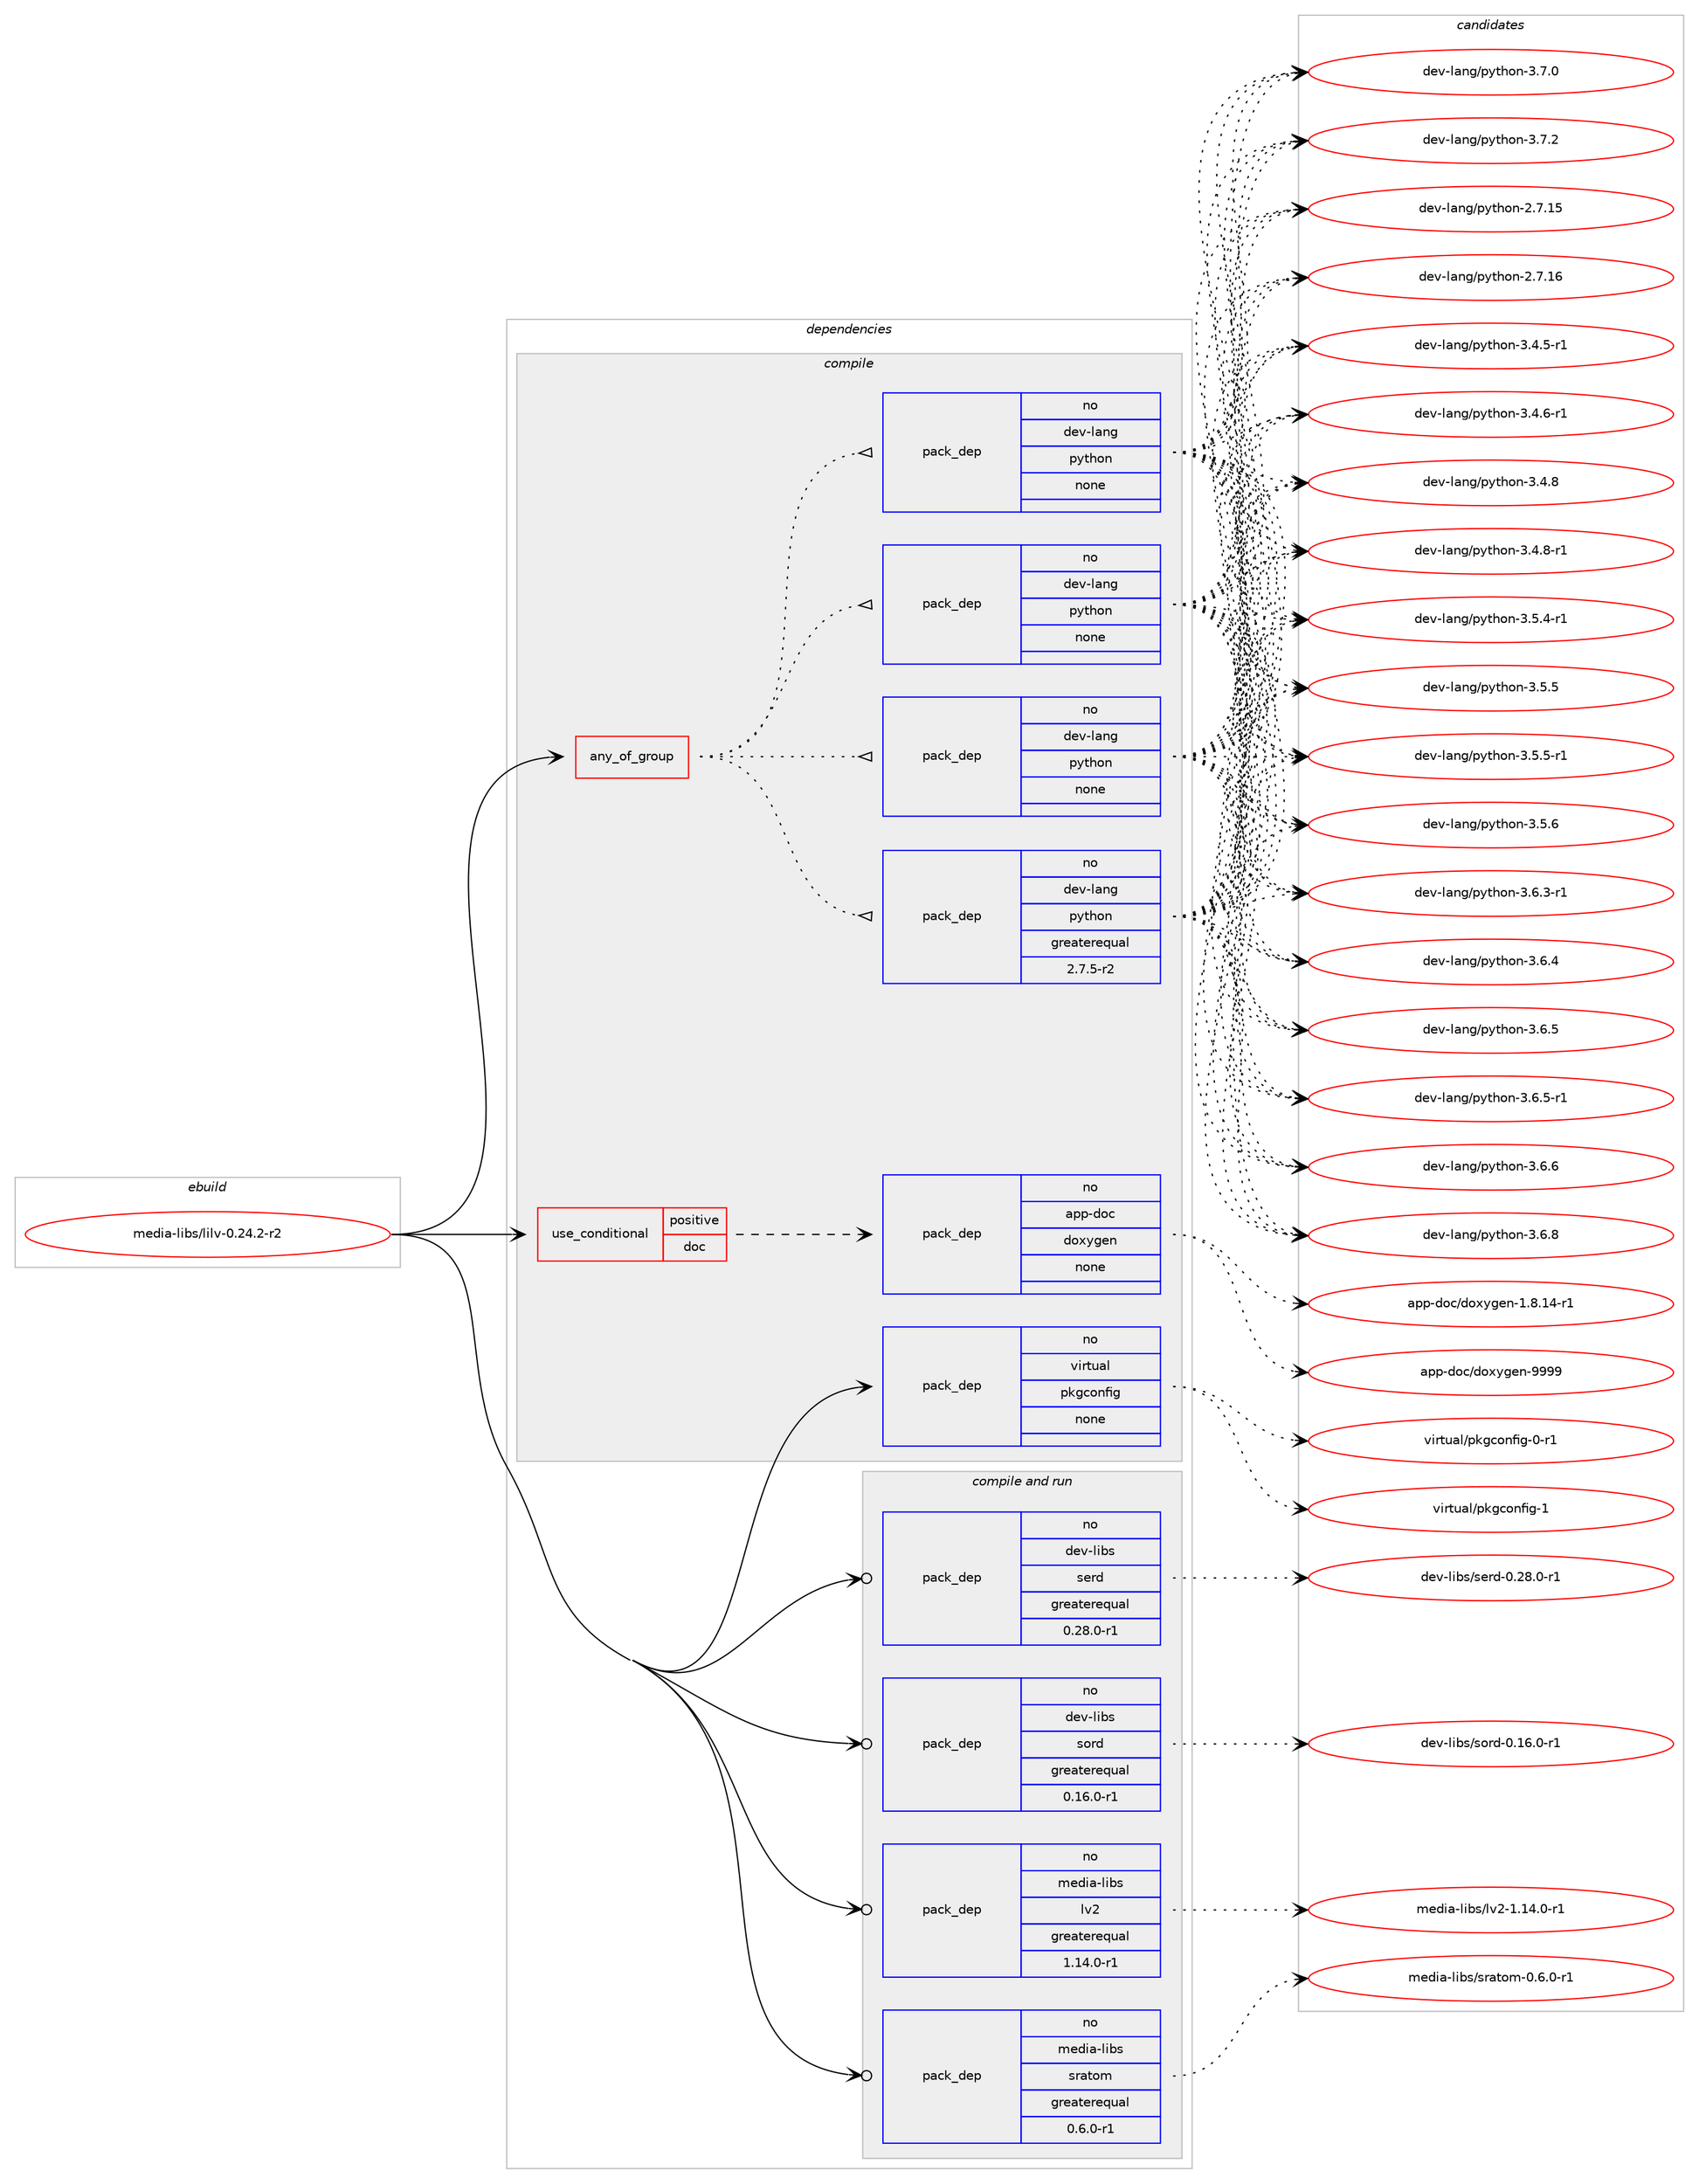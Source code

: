 digraph prolog {

# *************
# Graph options
# *************

newrank=true;
concentrate=true;
compound=true;
graph [rankdir=LR,fontname=Helvetica,fontsize=10,ranksep=1.5];#, ranksep=2.5, nodesep=0.2];
edge  [arrowhead=vee];
node  [fontname=Helvetica,fontsize=10];

# **********
# The ebuild
# **********

subgraph cluster_leftcol {
color=gray;
rank=same;
label=<<i>ebuild</i>>;
id [label="media-libs/lilv-0.24.2-r2", color=red, width=4, href="../media-libs/lilv-0.24.2-r2.svg"];
}

# ****************
# The dependencies
# ****************

subgraph cluster_midcol {
color=gray;
label=<<i>dependencies</i>>;
subgraph cluster_compile {
fillcolor="#eeeeee";
style=filled;
label=<<i>compile</i>>;
subgraph any25164 {
dependency1614576 [label=<<TABLE BORDER="0" CELLBORDER="1" CELLSPACING="0" CELLPADDING="4"><TR><TD CELLPADDING="10">any_of_group</TD></TR></TABLE>>, shape=none, color=red];subgraph pack1153888 {
dependency1614577 [label=<<TABLE BORDER="0" CELLBORDER="1" CELLSPACING="0" CELLPADDING="4" WIDTH="220"><TR><TD ROWSPAN="6" CELLPADDING="30">pack_dep</TD></TR><TR><TD WIDTH="110">no</TD></TR><TR><TD>dev-lang</TD></TR><TR><TD>python</TD></TR><TR><TD>none</TD></TR><TR><TD></TD></TR></TABLE>>, shape=none, color=blue];
}
dependency1614576:e -> dependency1614577:w [weight=20,style="dotted",arrowhead="oinv"];
subgraph pack1153889 {
dependency1614578 [label=<<TABLE BORDER="0" CELLBORDER="1" CELLSPACING="0" CELLPADDING="4" WIDTH="220"><TR><TD ROWSPAN="6" CELLPADDING="30">pack_dep</TD></TR><TR><TD WIDTH="110">no</TD></TR><TR><TD>dev-lang</TD></TR><TR><TD>python</TD></TR><TR><TD>none</TD></TR><TR><TD></TD></TR></TABLE>>, shape=none, color=blue];
}
dependency1614576:e -> dependency1614578:w [weight=20,style="dotted",arrowhead="oinv"];
subgraph pack1153890 {
dependency1614579 [label=<<TABLE BORDER="0" CELLBORDER="1" CELLSPACING="0" CELLPADDING="4" WIDTH="220"><TR><TD ROWSPAN="6" CELLPADDING="30">pack_dep</TD></TR><TR><TD WIDTH="110">no</TD></TR><TR><TD>dev-lang</TD></TR><TR><TD>python</TD></TR><TR><TD>none</TD></TR><TR><TD></TD></TR></TABLE>>, shape=none, color=blue];
}
dependency1614576:e -> dependency1614579:w [weight=20,style="dotted",arrowhead="oinv"];
subgraph pack1153891 {
dependency1614580 [label=<<TABLE BORDER="0" CELLBORDER="1" CELLSPACING="0" CELLPADDING="4" WIDTH="220"><TR><TD ROWSPAN="6" CELLPADDING="30">pack_dep</TD></TR><TR><TD WIDTH="110">no</TD></TR><TR><TD>dev-lang</TD></TR><TR><TD>python</TD></TR><TR><TD>greaterequal</TD></TR><TR><TD>2.7.5-r2</TD></TR></TABLE>>, shape=none, color=blue];
}
dependency1614576:e -> dependency1614580:w [weight=20,style="dotted",arrowhead="oinv"];
}
id:e -> dependency1614576:w [weight=20,style="solid",arrowhead="vee"];
subgraph cond434821 {
dependency1614581 [label=<<TABLE BORDER="0" CELLBORDER="1" CELLSPACING="0" CELLPADDING="4"><TR><TD ROWSPAN="3" CELLPADDING="10">use_conditional</TD></TR><TR><TD>positive</TD></TR><TR><TD>doc</TD></TR></TABLE>>, shape=none, color=red];
subgraph pack1153892 {
dependency1614582 [label=<<TABLE BORDER="0" CELLBORDER="1" CELLSPACING="0" CELLPADDING="4" WIDTH="220"><TR><TD ROWSPAN="6" CELLPADDING="30">pack_dep</TD></TR><TR><TD WIDTH="110">no</TD></TR><TR><TD>app-doc</TD></TR><TR><TD>doxygen</TD></TR><TR><TD>none</TD></TR><TR><TD></TD></TR></TABLE>>, shape=none, color=blue];
}
dependency1614581:e -> dependency1614582:w [weight=20,style="dashed",arrowhead="vee"];
}
id:e -> dependency1614581:w [weight=20,style="solid",arrowhead="vee"];
subgraph pack1153893 {
dependency1614583 [label=<<TABLE BORDER="0" CELLBORDER="1" CELLSPACING="0" CELLPADDING="4" WIDTH="220"><TR><TD ROWSPAN="6" CELLPADDING="30">pack_dep</TD></TR><TR><TD WIDTH="110">no</TD></TR><TR><TD>virtual</TD></TR><TR><TD>pkgconfig</TD></TR><TR><TD>none</TD></TR><TR><TD></TD></TR></TABLE>>, shape=none, color=blue];
}
id:e -> dependency1614583:w [weight=20,style="solid",arrowhead="vee"];
}
subgraph cluster_compileandrun {
fillcolor="#eeeeee";
style=filled;
label=<<i>compile and run</i>>;
subgraph pack1153894 {
dependency1614584 [label=<<TABLE BORDER="0" CELLBORDER="1" CELLSPACING="0" CELLPADDING="4" WIDTH="220"><TR><TD ROWSPAN="6" CELLPADDING="30">pack_dep</TD></TR><TR><TD WIDTH="110">no</TD></TR><TR><TD>dev-libs</TD></TR><TR><TD>serd</TD></TR><TR><TD>greaterequal</TD></TR><TR><TD>0.28.0-r1</TD></TR></TABLE>>, shape=none, color=blue];
}
id:e -> dependency1614584:w [weight=20,style="solid",arrowhead="odotvee"];
subgraph pack1153895 {
dependency1614585 [label=<<TABLE BORDER="0" CELLBORDER="1" CELLSPACING="0" CELLPADDING="4" WIDTH="220"><TR><TD ROWSPAN="6" CELLPADDING="30">pack_dep</TD></TR><TR><TD WIDTH="110">no</TD></TR><TR><TD>dev-libs</TD></TR><TR><TD>sord</TD></TR><TR><TD>greaterequal</TD></TR><TR><TD>0.16.0-r1</TD></TR></TABLE>>, shape=none, color=blue];
}
id:e -> dependency1614585:w [weight=20,style="solid",arrowhead="odotvee"];
subgraph pack1153896 {
dependency1614586 [label=<<TABLE BORDER="0" CELLBORDER="1" CELLSPACING="0" CELLPADDING="4" WIDTH="220"><TR><TD ROWSPAN="6" CELLPADDING="30">pack_dep</TD></TR><TR><TD WIDTH="110">no</TD></TR><TR><TD>media-libs</TD></TR><TR><TD>lv2</TD></TR><TR><TD>greaterequal</TD></TR><TR><TD>1.14.0-r1</TD></TR></TABLE>>, shape=none, color=blue];
}
id:e -> dependency1614586:w [weight=20,style="solid",arrowhead="odotvee"];
subgraph pack1153897 {
dependency1614587 [label=<<TABLE BORDER="0" CELLBORDER="1" CELLSPACING="0" CELLPADDING="4" WIDTH="220"><TR><TD ROWSPAN="6" CELLPADDING="30">pack_dep</TD></TR><TR><TD WIDTH="110">no</TD></TR><TR><TD>media-libs</TD></TR><TR><TD>sratom</TD></TR><TR><TD>greaterequal</TD></TR><TR><TD>0.6.0-r1</TD></TR></TABLE>>, shape=none, color=blue];
}
id:e -> dependency1614587:w [weight=20,style="solid",arrowhead="odotvee"];
}
subgraph cluster_run {
fillcolor="#eeeeee";
style=filled;
label=<<i>run</i>>;
}
}

# **************
# The candidates
# **************

subgraph cluster_choices {
rank=same;
color=gray;
label=<<i>candidates</i>>;

subgraph choice1153888 {
color=black;
nodesep=1;
choice10010111845108971101034711212111610411111045504655464953 [label="dev-lang/python-2.7.15", color=red, width=4,href="../dev-lang/python-2.7.15.svg"];
choice10010111845108971101034711212111610411111045504655464954 [label="dev-lang/python-2.7.16", color=red, width=4,href="../dev-lang/python-2.7.16.svg"];
choice1001011184510897110103471121211161041111104551465246534511449 [label="dev-lang/python-3.4.5-r1", color=red, width=4,href="../dev-lang/python-3.4.5-r1.svg"];
choice1001011184510897110103471121211161041111104551465246544511449 [label="dev-lang/python-3.4.6-r1", color=red, width=4,href="../dev-lang/python-3.4.6-r1.svg"];
choice100101118451089711010347112121116104111110455146524656 [label="dev-lang/python-3.4.8", color=red, width=4,href="../dev-lang/python-3.4.8.svg"];
choice1001011184510897110103471121211161041111104551465246564511449 [label="dev-lang/python-3.4.8-r1", color=red, width=4,href="../dev-lang/python-3.4.8-r1.svg"];
choice1001011184510897110103471121211161041111104551465346524511449 [label="dev-lang/python-3.5.4-r1", color=red, width=4,href="../dev-lang/python-3.5.4-r1.svg"];
choice100101118451089711010347112121116104111110455146534653 [label="dev-lang/python-3.5.5", color=red, width=4,href="../dev-lang/python-3.5.5.svg"];
choice1001011184510897110103471121211161041111104551465346534511449 [label="dev-lang/python-3.5.5-r1", color=red, width=4,href="../dev-lang/python-3.5.5-r1.svg"];
choice100101118451089711010347112121116104111110455146534654 [label="dev-lang/python-3.5.6", color=red, width=4,href="../dev-lang/python-3.5.6.svg"];
choice1001011184510897110103471121211161041111104551465446514511449 [label="dev-lang/python-3.6.3-r1", color=red, width=4,href="../dev-lang/python-3.6.3-r1.svg"];
choice100101118451089711010347112121116104111110455146544652 [label="dev-lang/python-3.6.4", color=red, width=4,href="../dev-lang/python-3.6.4.svg"];
choice100101118451089711010347112121116104111110455146544653 [label="dev-lang/python-3.6.5", color=red, width=4,href="../dev-lang/python-3.6.5.svg"];
choice1001011184510897110103471121211161041111104551465446534511449 [label="dev-lang/python-3.6.5-r1", color=red, width=4,href="../dev-lang/python-3.6.5-r1.svg"];
choice100101118451089711010347112121116104111110455146544654 [label="dev-lang/python-3.6.6", color=red, width=4,href="../dev-lang/python-3.6.6.svg"];
choice100101118451089711010347112121116104111110455146544656 [label="dev-lang/python-3.6.8", color=red, width=4,href="../dev-lang/python-3.6.8.svg"];
choice100101118451089711010347112121116104111110455146554648 [label="dev-lang/python-3.7.0", color=red, width=4,href="../dev-lang/python-3.7.0.svg"];
choice100101118451089711010347112121116104111110455146554650 [label="dev-lang/python-3.7.2", color=red, width=4,href="../dev-lang/python-3.7.2.svg"];
dependency1614577:e -> choice10010111845108971101034711212111610411111045504655464953:w [style=dotted,weight="100"];
dependency1614577:e -> choice10010111845108971101034711212111610411111045504655464954:w [style=dotted,weight="100"];
dependency1614577:e -> choice1001011184510897110103471121211161041111104551465246534511449:w [style=dotted,weight="100"];
dependency1614577:e -> choice1001011184510897110103471121211161041111104551465246544511449:w [style=dotted,weight="100"];
dependency1614577:e -> choice100101118451089711010347112121116104111110455146524656:w [style=dotted,weight="100"];
dependency1614577:e -> choice1001011184510897110103471121211161041111104551465246564511449:w [style=dotted,weight="100"];
dependency1614577:e -> choice1001011184510897110103471121211161041111104551465346524511449:w [style=dotted,weight="100"];
dependency1614577:e -> choice100101118451089711010347112121116104111110455146534653:w [style=dotted,weight="100"];
dependency1614577:e -> choice1001011184510897110103471121211161041111104551465346534511449:w [style=dotted,weight="100"];
dependency1614577:e -> choice100101118451089711010347112121116104111110455146534654:w [style=dotted,weight="100"];
dependency1614577:e -> choice1001011184510897110103471121211161041111104551465446514511449:w [style=dotted,weight="100"];
dependency1614577:e -> choice100101118451089711010347112121116104111110455146544652:w [style=dotted,weight="100"];
dependency1614577:e -> choice100101118451089711010347112121116104111110455146544653:w [style=dotted,weight="100"];
dependency1614577:e -> choice1001011184510897110103471121211161041111104551465446534511449:w [style=dotted,weight="100"];
dependency1614577:e -> choice100101118451089711010347112121116104111110455146544654:w [style=dotted,weight="100"];
dependency1614577:e -> choice100101118451089711010347112121116104111110455146544656:w [style=dotted,weight="100"];
dependency1614577:e -> choice100101118451089711010347112121116104111110455146554648:w [style=dotted,weight="100"];
dependency1614577:e -> choice100101118451089711010347112121116104111110455146554650:w [style=dotted,weight="100"];
}
subgraph choice1153889 {
color=black;
nodesep=1;
choice10010111845108971101034711212111610411111045504655464953 [label="dev-lang/python-2.7.15", color=red, width=4,href="../dev-lang/python-2.7.15.svg"];
choice10010111845108971101034711212111610411111045504655464954 [label="dev-lang/python-2.7.16", color=red, width=4,href="../dev-lang/python-2.7.16.svg"];
choice1001011184510897110103471121211161041111104551465246534511449 [label="dev-lang/python-3.4.5-r1", color=red, width=4,href="../dev-lang/python-3.4.5-r1.svg"];
choice1001011184510897110103471121211161041111104551465246544511449 [label="dev-lang/python-3.4.6-r1", color=red, width=4,href="../dev-lang/python-3.4.6-r1.svg"];
choice100101118451089711010347112121116104111110455146524656 [label="dev-lang/python-3.4.8", color=red, width=4,href="../dev-lang/python-3.4.8.svg"];
choice1001011184510897110103471121211161041111104551465246564511449 [label="dev-lang/python-3.4.8-r1", color=red, width=4,href="../dev-lang/python-3.4.8-r1.svg"];
choice1001011184510897110103471121211161041111104551465346524511449 [label="dev-lang/python-3.5.4-r1", color=red, width=4,href="../dev-lang/python-3.5.4-r1.svg"];
choice100101118451089711010347112121116104111110455146534653 [label="dev-lang/python-3.5.5", color=red, width=4,href="../dev-lang/python-3.5.5.svg"];
choice1001011184510897110103471121211161041111104551465346534511449 [label="dev-lang/python-3.5.5-r1", color=red, width=4,href="../dev-lang/python-3.5.5-r1.svg"];
choice100101118451089711010347112121116104111110455146534654 [label="dev-lang/python-3.5.6", color=red, width=4,href="../dev-lang/python-3.5.6.svg"];
choice1001011184510897110103471121211161041111104551465446514511449 [label="dev-lang/python-3.6.3-r1", color=red, width=4,href="../dev-lang/python-3.6.3-r1.svg"];
choice100101118451089711010347112121116104111110455146544652 [label="dev-lang/python-3.6.4", color=red, width=4,href="../dev-lang/python-3.6.4.svg"];
choice100101118451089711010347112121116104111110455146544653 [label="dev-lang/python-3.6.5", color=red, width=4,href="../dev-lang/python-3.6.5.svg"];
choice1001011184510897110103471121211161041111104551465446534511449 [label="dev-lang/python-3.6.5-r1", color=red, width=4,href="../dev-lang/python-3.6.5-r1.svg"];
choice100101118451089711010347112121116104111110455146544654 [label="dev-lang/python-3.6.6", color=red, width=4,href="../dev-lang/python-3.6.6.svg"];
choice100101118451089711010347112121116104111110455146544656 [label="dev-lang/python-3.6.8", color=red, width=4,href="../dev-lang/python-3.6.8.svg"];
choice100101118451089711010347112121116104111110455146554648 [label="dev-lang/python-3.7.0", color=red, width=4,href="../dev-lang/python-3.7.0.svg"];
choice100101118451089711010347112121116104111110455146554650 [label="dev-lang/python-3.7.2", color=red, width=4,href="../dev-lang/python-3.7.2.svg"];
dependency1614578:e -> choice10010111845108971101034711212111610411111045504655464953:w [style=dotted,weight="100"];
dependency1614578:e -> choice10010111845108971101034711212111610411111045504655464954:w [style=dotted,weight="100"];
dependency1614578:e -> choice1001011184510897110103471121211161041111104551465246534511449:w [style=dotted,weight="100"];
dependency1614578:e -> choice1001011184510897110103471121211161041111104551465246544511449:w [style=dotted,weight="100"];
dependency1614578:e -> choice100101118451089711010347112121116104111110455146524656:w [style=dotted,weight="100"];
dependency1614578:e -> choice1001011184510897110103471121211161041111104551465246564511449:w [style=dotted,weight="100"];
dependency1614578:e -> choice1001011184510897110103471121211161041111104551465346524511449:w [style=dotted,weight="100"];
dependency1614578:e -> choice100101118451089711010347112121116104111110455146534653:w [style=dotted,weight="100"];
dependency1614578:e -> choice1001011184510897110103471121211161041111104551465346534511449:w [style=dotted,weight="100"];
dependency1614578:e -> choice100101118451089711010347112121116104111110455146534654:w [style=dotted,weight="100"];
dependency1614578:e -> choice1001011184510897110103471121211161041111104551465446514511449:w [style=dotted,weight="100"];
dependency1614578:e -> choice100101118451089711010347112121116104111110455146544652:w [style=dotted,weight="100"];
dependency1614578:e -> choice100101118451089711010347112121116104111110455146544653:w [style=dotted,weight="100"];
dependency1614578:e -> choice1001011184510897110103471121211161041111104551465446534511449:w [style=dotted,weight="100"];
dependency1614578:e -> choice100101118451089711010347112121116104111110455146544654:w [style=dotted,weight="100"];
dependency1614578:e -> choice100101118451089711010347112121116104111110455146544656:w [style=dotted,weight="100"];
dependency1614578:e -> choice100101118451089711010347112121116104111110455146554648:w [style=dotted,weight="100"];
dependency1614578:e -> choice100101118451089711010347112121116104111110455146554650:w [style=dotted,weight="100"];
}
subgraph choice1153890 {
color=black;
nodesep=1;
choice10010111845108971101034711212111610411111045504655464953 [label="dev-lang/python-2.7.15", color=red, width=4,href="../dev-lang/python-2.7.15.svg"];
choice10010111845108971101034711212111610411111045504655464954 [label="dev-lang/python-2.7.16", color=red, width=4,href="../dev-lang/python-2.7.16.svg"];
choice1001011184510897110103471121211161041111104551465246534511449 [label="dev-lang/python-3.4.5-r1", color=red, width=4,href="../dev-lang/python-3.4.5-r1.svg"];
choice1001011184510897110103471121211161041111104551465246544511449 [label="dev-lang/python-3.4.6-r1", color=red, width=4,href="../dev-lang/python-3.4.6-r1.svg"];
choice100101118451089711010347112121116104111110455146524656 [label="dev-lang/python-3.4.8", color=red, width=4,href="../dev-lang/python-3.4.8.svg"];
choice1001011184510897110103471121211161041111104551465246564511449 [label="dev-lang/python-3.4.8-r1", color=red, width=4,href="../dev-lang/python-3.4.8-r1.svg"];
choice1001011184510897110103471121211161041111104551465346524511449 [label="dev-lang/python-3.5.4-r1", color=red, width=4,href="../dev-lang/python-3.5.4-r1.svg"];
choice100101118451089711010347112121116104111110455146534653 [label="dev-lang/python-3.5.5", color=red, width=4,href="../dev-lang/python-3.5.5.svg"];
choice1001011184510897110103471121211161041111104551465346534511449 [label="dev-lang/python-3.5.5-r1", color=red, width=4,href="../dev-lang/python-3.5.5-r1.svg"];
choice100101118451089711010347112121116104111110455146534654 [label="dev-lang/python-3.5.6", color=red, width=4,href="../dev-lang/python-3.5.6.svg"];
choice1001011184510897110103471121211161041111104551465446514511449 [label="dev-lang/python-3.6.3-r1", color=red, width=4,href="../dev-lang/python-3.6.3-r1.svg"];
choice100101118451089711010347112121116104111110455146544652 [label="dev-lang/python-3.6.4", color=red, width=4,href="../dev-lang/python-3.6.4.svg"];
choice100101118451089711010347112121116104111110455146544653 [label="dev-lang/python-3.6.5", color=red, width=4,href="../dev-lang/python-3.6.5.svg"];
choice1001011184510897110103471121211161041111104551465446534511449 [label="dev-lang/python-3.6.5-r1", color=red, width=4,href="../dev-lang/python-3.6.5-r1.svg"];
choice100101118451089711010347112121116104111110455146544654 [label="dev-lang/python-3.6.6", color=red, width=4,href="../dev-lang/python-3.6.6.svg"];
choice100101118451089711010347112121116104111110455146544656 [label="dev-lang/python-3.6.8", color=red, width=4,href="../dev-lang/python-3.6.8.svg"];
choice100101118451089711010347112121116104111110455146554648 [label="dev-lang/python-3.7.0", color=red, width=4,href="../dev-lang/python-3.7.0.svg"];
choice100101118451089711010347112121116104111110455146554650 [label="dev-lang/python-3.7.2", color=red, width=4,href="../dev-lang/python-3.7.2.svg"];
dependency1614579:e -> choice10010111845108971101034711212111610411111045504655464953:w [style=dotted,weight="100"];
dependency1614579:e -> choice10010111845108971101034711212111610411111045504655464954:w [style=dotted,weight="100"];
dependency1614579:e -> choice1001011184510897110103471121211161041111104551465246534511449:w [style=dotted,weight="100"];
dependency1614579:e -> choice1001011184510897110103471121211161041111104551465246544511449:w [style=dotted,weight="100"];
dependency1614579:e -> choice100101118451089711010347112121116104111110455146524656:w [style=dotted,weight="100"];
dependency1614579:e -> choice1001011184510897110103471121211161041111104551465246564511449:w [style=dotted,weight="100"];
dependency1614579:e -> choice1001011184510897110103471121211161041111104551465346524511449:w [style=dotted,weight="100"];
dependency1614579:e -> choice100101118451089711010347112121116104111110455146534653:w [style=dotted,weight="100"];
dependency1614579:e -> choice1001011184510897110103471121211161041111104551465346534511449:w [style=dotted,weight="100"];
dependency1614579:e -> choice100101118451089711010347112121116104111110455146534654:w [style=dotted,weight="100"];
dependency1614579:e -> choice1001011184510897110103471121211161041111104551465446514511449:w [style=dotted,weight="100"];
dependency1614579:e -> choice100101118451089711010347112121116104111110455146544652:w [style=dotted,weight="100"];
dependency1614579:e -> choice100101118451089711010347112121116104111110455146544653:w [style=dotted,weight="100"];
dependency1614579:e -> choice1001011184510897110103471121211161041111104551465446534511449:w [style=dotted,weight="100"];
dependency1614579:e -> choice100101118451089711010347112121116104111110455146544654:w [style=dotted,weight="100"];
dependency1614579:e -> choice100101118451089711010347112121116104111110455146544656:w [style=dotted,weight="100"];
dependency1614579:e -> choice100101118451089711010347112121116104111110455146554648:w [style=dotted,weight="100"];
dependency1614579:e -> choice100101118451089711010347112121116104111110455146554650:w [style=dotted,weight="100"];
}
subgraph choice1153891 {
color=black;
nodesep=1;
choice10010111845108971101034711212111610411111045504655464953 [label="dev-lang/python-2.7.15", color=red, width=4,href="../dev-lang/python-2.7.15.svg"];
choice10010111845108971101034711212111610411111045504655464954 [label="dev-lang/python-2.7.16", color=red, width=4,href="../dev-lang/python-2.7.16.svg"];
choice1001011184510897110103471121211161041111104551465246534511449 [label="dev-lang/python-3.4.5-r1", color=red, width=4,href="../dev-lang/python-3.4.5-r1.svg"];
choice1001011184510897110103471121211161041111104551465246544511449 [label="dev-lang/python-3.4.6-r1", color=red, width=4,href="../dev-lang/python-3.4.6-r1.svg"];
choice100101118451089711010347112121116104111110455146524656 [label="dev-lang/python-3.4.8", color=red, width=4,href="../dev-lang/python-3.4.8.svg"];
choice1001011184510897110103471121211161041111104551465246564511449 [label="dev-lang/python-3.4.8-r1", color=red, width=4,href="../dev-lang/python-3.4.8-r1.svg"];
choice1001011184510897110103471121211161041111104551465346524511449 [label="dev-lang/python-3.5.4-r1", color=red, width=4,href="../dev-lang/python-3.5.4-r1.svg"];
choice100101118451089711010347112121116104111110455146534653 [label="dev-lang/python-3.5.5", color=red, width=4,href="../dev-lang/python-3.5.5.svg"];
choice1001011184510897110103471121211161041111104551465346534511449 [label="dev-lang/python-3.5.5-r1", color=red, width=4,href="../dev-lang/python-3.5.5-r1.svg"];
choice100101118451089711010347112121116104111110455146534654 [label="dev-lang/python-3.5.6", color=red, width=4,href="../dev-lang/python-3.5.6.svg"];
choice1001011184510897110103471121211161041111104551465446514511449 [label="dev-lang/python-3.6.3-r1", color=red, width=4,href="../dev-lang/python-3.6.3-r1.svg"];
choice100101118451089711010347112121116104111110455146544652 [label="dev-lang/python-3.6.4", color=red, width=4,href="../dev-lang/python-3.6.4.svg"];
choice100101118451089711010347112121116104111110455146544653 [label="dev-lang/python-3.6.5", color=red, width=4,href="../dev-lang/python-3.6.5.svg"];
choice1001011184510897110103471121211161041111104551465446534511449 [label="dev-lang/python-3.6.5-r1", color=red, width=4,href="../dev-lang/python-3.6.5-r1.svg"];
choice100101118451089711010347112121116104111110455146544654 [label="dev-lang/python-3.6.6", color=red, width=4,href="../dev-lang/python-3.6.6.svg"];
choice100101118451089711010347112121116104111110455146544656 [label="dev-lang/python-3.6.8", color=red, width=4,href="../dev-lang/python-3.6.8.svg"];
choice100101118451089711010347112121116104111110455146554648 [label="dev-lang/python-3.7.0", color=red, width=4,href="../dev-lang/python-3.7.0.svg"];
choice100101118451089711010347112121116104111110455146554650 [label="dev-lang/python-3.7.2", color=red, width=4,href="../dev-lang/python-3.7.2.svg"];
dependency1614580:e -> choice10010111845108971101034711212111610411111045504655464953:w [style=dotted,weight="100"];
dependency1614580:e -> choice10010111845108971101034711212111610411111045504655464954:w [style=dotted,weight="100"];
dependency1614580:e -> choice1001011184510897110103471121211161041111104551465246534511449:w [style=dotted,weight="100"];
dependency1614580:e -> choice1001011184510897110103471121211161041111104551465246544511449:w [style=dotted,weight="100"];
dependency1614580:e -> choice100101118451089711010347112121116104111110455146524656:w [style=dotted,weight="100"];
dependency1614580:e -> choice1001011184510897110103471121211161041111104551465246564511449:w [style=dotted,weight="100"];
dependency1614580:e -> choice1001011184510897110103471121211161041111104551465346524511449:w [style=dotted,weight="100"];
dependency1614580:e -> choice100101118451089711010347112121116104111110455146534653:w [style=dotted,weight="100"];
dependency1614580:e -> choice1001011184510897110103471121211161041111104551465346534511449:w [style=dotted,weight="100"];
dependency1614580:e -> choice100101118451089711010347112121116104111110455146534654:w [style=dotted,weight="100"];
dependency1614580:e -> choice1001011184510897110103471121211161041111104551465446514511449:w [style=dotted,weight="100"];
dependency1614580:e -> choice100101118451089711010347112121116104111110455146544652:w [style=dotted,weight="100"];
dependency1614580:e -> choice100101118451089711010347112121116104111110455146544653:w [style=dotted,weight="100"];
dependency1614580:e -> choice1001011184510897110103471121211161041111104551465446534511449:w [style=dotted,weight="100"];
dependency1614580:e -> choice100101118451089711010347112121116104111110455146544654:w [style=dotted,weight="100"];
dependency1614580:e -> choice100101118451089711010347112121116104111110455146544656:w [style=dotted,weight="100"];
dependency1614580:e -> choice100101118451089711010347112121116104111110455146554648:w [style=dotted,weight="100"];
dependency1614580:e -> choice100101118451089711010347112121116104111110455146554650:w [style=dotted,weight="100"];
}
subgraph choice1153892 {
color=black;
nodesep=1;
choice97112112451001119947100111120121103101110454946564649524511449 [label="app-doc/doxygen-1.8.14-r1", color=red, width=4,href="../app-doc/doxygen-1.8.14-r1.svg"];
choice971121124510011199471001111201211031011104557575757 [label="app-doc/doxygen-9999", color=red, width=4,href="../app-doc/doxygen-9999.svg"];
dependency1614582:e -> choice97112112451001119947100111120121103101110454946564649524511449:w [style=dotted,weight="100"];
dependency1614582:e -> choice971121124510011199471001111201211031011104557575757:w [style=dotted,weight="100"];
}
subgraph choice1153893 {
color=black;
nodesep=1;
choice11810511411611797108471121071039911111010210510345484511449 [label="virtual/pkgconfig-0-r1", color=red, width=4,href="../virtual/pkgconfig-0-r1.svg"];
choice1181051141161179710847112107103991111101021051034549 [label="virtual/pkgconfig-1", color=red, width=4,href="../virtual/pkgconfig-1.svg"];
dependency1614583:e -> choice11810511411611797108471121071039911111010210510345484511449:w [style=dotted,weight="100"];
dependency1614583:e -> choice1181051141161179710847112107103991111101021051034549:w [style=dotted,weight="100"];
}
subgraph choice1153894 {
color=black;
nodesep=1;
choice100101118451081059811547115101114100454846505646484511449 [label="dev-libs/serd-0.28.0-r1", color=red, width=4,href="../dev-libs/serd-0.28.0-r1.svg"];
dependency1614584:e -> choice100101118451081059811547115101114100454846505646484511449:w [style=dotted,weight="100"];
}
subgraph choice1153895 {
color=black;
nodesep=1;
choice100101118451081059811547115111114100454846495446484511449 [label="dev-libs/sord-0.16.0-r1", color=red, width=4,href="../dev-libs/sord-0.16.0-r1.svg"];
dependency1614585:e -> choice100101118451081059811547115111114100454846495446484511449:w [style=dotted,weight="100"];
}
subgraph choice1153896 {
color=black;
nodesep=1;
choice1091011001059745108105981154710811850454946495246484511449 [label="media-libs/lv2-1.14.0-r1", color=red, width=4,href="../media-libs/lv2-1.14.0-r1.svg"];
dependency1614586:e -> choice1091011001059745108105981154710811850454946495246484511449:w [style=dotted,weight="100"];
}
subgraph choice1153897 {
color=black;
nodesep=1;
choice10910110010597451081059811547115114971161111094548465446484511449 [label="media-libs/sratom-0.6.0-r1", color=red, width=4,href="../media-libs/sratom-0.6.0-r1.svg"];
dependency1614587:e -> choice10910110010597451081059811547115114971161111094548465446484511449:w [style=dotted,weight="100"];
}
}

}
